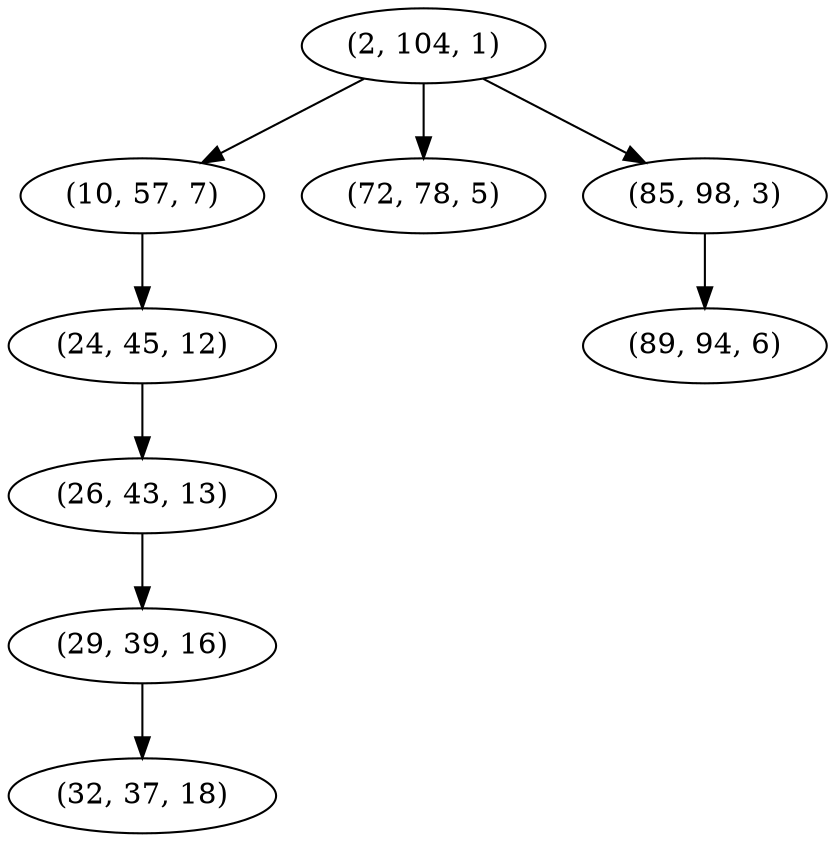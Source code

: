 digraph tree {
    "(2, 104, 1)";
    "(10, 57, 7)";
    "(24, 45, 12)";
    "(26, 43, 13)";
    "(29, 39, 16)";
    "(32, 37, 18)";
    "(72, 78, 5)";
    "(85, 98, 3)";
    "(89, 94, 6)";
    "(2, 104, 1)" -> "(10, 57, 7)";
    "(2, 104, 1)" -> "(72, 78, 5)";
    "(2, 104, 1)" -> "(85, 98, 3)";
    "(10, 57, 7)" -> "(24, 45, 12)";
    "(24, 45, 12)" -> "(26, 43, 13)";
    "(26, 43, 13)" -> "(29, 39, 16)";
    "(29, 39, 16)" -> "(32, 37, 18)";
    "(85, 98, 3)" -> "(89, 94, 6)";
}
